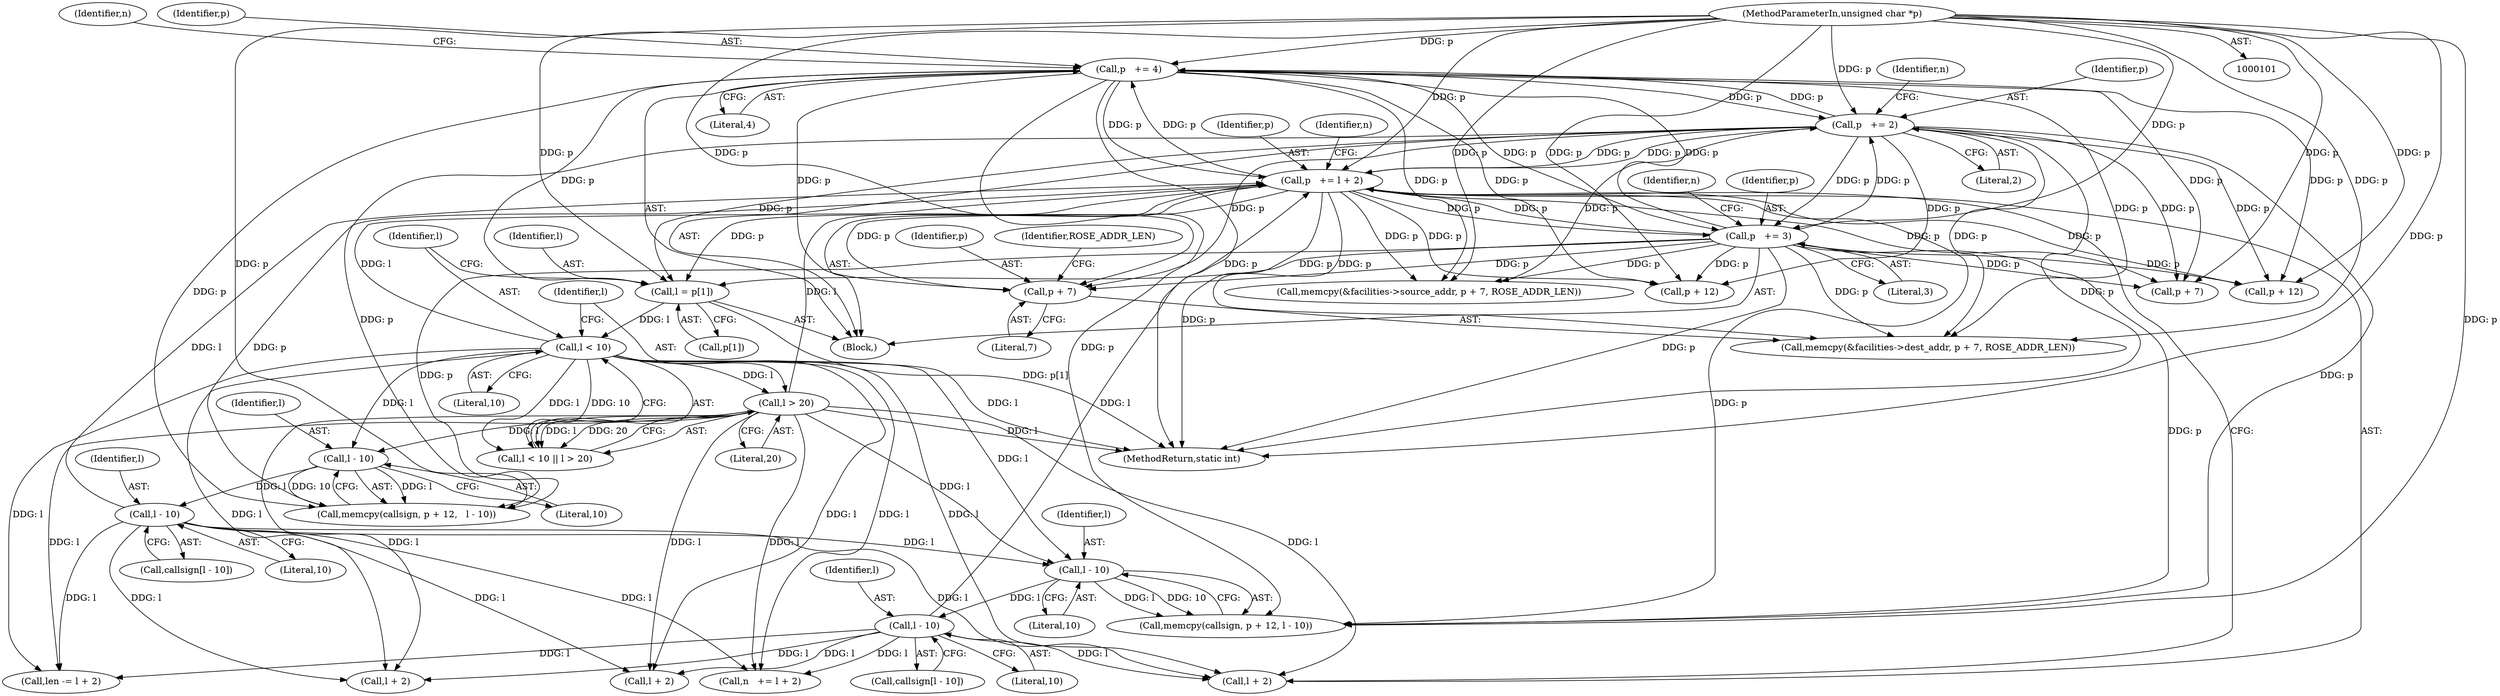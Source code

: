 digraph "0_linux_be20250c13f88375345ad99950190685eda51eb8@pointer" {
"1000217" [label="(Call,p + 7)"];
"1000143" [label="(Call,p   += 4)"];
"1000121" [label="(Call,p   += 2)"];
"1000242" [label="(Call,p   += l + 2)"];
"1000232" [label="(Call,l - 10)"];
"1000226" [label="(Call,l - 10)"];
"1000196" [label="(Call,l - 10)"];
"1000190" [label="(Call,l - 10)"];
"1000161" [label="(Call,l < 10)"];
"1000154" [label="(Call,l = p[1])"];
"1000132" [label="(Call,p   += 3)"];
"1000102" [label="(MethodParameterIn,unsigned char *p)"];
"1000164" [label="(Call,l > 20)"];
"1000147" [label="(Identifier,n)"];
"1000136" [label="(Identifier,n)"];
"1000155" [label="(Identifier,l)"];
"1000248" [label="(Identifier,n)"];
"1000197" [label="(Identifier,l)"];
"1000218" [label="(Identifier,p)"];
"1000232" [label="(Call,l - 10)"];
"1000176" [label="(Call,memcpy(&facilities->source_addr, p + 7, ROSE_ADDR_LEN))"];
"1000190" [label="(Call,l - 10)"];
"1000191" [label="(Identifier,l)"];
"1000223" [label="(Call,p + 12)"];
"1000123" [label="(Literal,2)"];
"1000145" [label="(Literal,4)"];
"1000219" [label="(Literal,7)"];
"1000233" [label="(Identifier,l)"];
"1000134" [label="(Literal,3)"];
"1000252" [label="(Call,len -= l + 2)"];
"1000161" [label="(Call,l < 10)"];
"1000164" [label="(Call,l > 20)"];
"1000192" [label="(Literal,10)"];
"1000133" [label="(Identifier,p)"];
"1000143" [label="(Call,p   += 4)"];
"1000162" [label="(Identifier,l)"];
"1000185" [label="(Call,memcpy(callsign, p + 12,   l - 10))"];
"1000244" [label="(Call,l + 2)"];
"1000243" [label="(Identifier,p)"];
"1000194" [label="(Call,callsign[l - 10])"];
"1000132" [label="(Call,p   += 3)"];
"1000125" [label="(Identifier,n)"];
"1000102" [label="(MethodParameterIn,unsigned char *p)"];
"1000242" [label="(Call,p   += l + 2)"];
"1000198" [label="(Literal,10)"];
"1000160" [label="(Call,l < 10 || l > 20)"];
"1000166" [label="(Literal,20)"];
"1000221" [label="(Call,memcpy(callsign, p + 12, l - 10))"];
"1000144" [label="(Identifier,p)"];
"1000227" [label="(Identifier,l)"];
"1000226" [label="(Call,l - 10)"];
"1000163" [label="(Literal,10)"];
"1000165" [label="(Identifier,l)"];
"1000119" [label="(Block,)"];
"1000230" [label="(Call,callsign[l - 10])"];
"1000212" [label="(Call,memcpy(&facilities->dest_addr, p + 7, ROSE_ADDR_LEN))"];
"1000254" [label="(Call,l + 2)"];
"1000228" [label="(Literal,10)"];
"1000220" [label="(Identifier,ROSE_ADDR_LEN)"];
"1000234" [label="(Literal,10)"];
"1000217" [label="(Call,p + 7)"];
"1000249" [label="(Call,l + 2)"];
"1000122" [label="(Identifier,p)"];
"1000181" [label="(Call,p + 7)"];
"1000156" [label="(Call,p[1])"];
"1000247" [label="(Call,n   += l + 2)"];
"1000121" [label="(Call,p   += 2)"];
"1000268" [label="(MethodReturn,static int)"];
"1000154" [label="(Call,l = p[1])"];
"1000187" [label="(Call,p + 12)"];
"1000196" [label="(Call,l - 10)"];
"1000217" -> "1000212"  [label="AST: "];
"1000217" -> "1000219"  [label="CFG: "];
"1000218" -> "1000217"  [label="AST: "];
"1000219" -> "1000217"  [label="AST: "];
"1000220" -> "1000217"  [label="CFG: "];
"1000143" -> "1000217"  [label="DDG: p"];
"1000121" -> "1000217"  [label="DDG: p"];
"1000242" -> "1000217"  [label="DDG: p"];
"1000132" -> "1000217"  [label="DDG: p"];
"1000102" -> "1000217"  [label="DDG: p"];
"1000143" -> "1000119"  [label="AST: "];
"1000143" -> "1000145"  [label="CFG: "];
"1000144" -> "1000143"  [label="AST: "];
"1000145" -> "1000143"  [label="AST: "];
"1000147" -> "1000143"  [label="CFG: "];
"1000143" -> "1000268"  [label="DDG: p"];
"1000143" -> "1000121"  [label="DDG: p"];
"1000143" -> "1000132"  [label="DDG: p"];
"1000121" -> "1000143"  [label="DDG: p"];
"1000242" -> "1000143"  [label="DDG: p"];
"1000132" -> "1000143"  [label="DDG: p"];
"1000102" -> "1000143"  [label="DDG: p"];
"1000143" -> "1000154"  [label="DDG: p"];
"1000143" -> "1000176"  [label="DDG: p"];
"1000143" -> "1000181"  [label="DDG: p"];
"1000143" -> "1000185"  [label="DDG: p"];
"1000143" -> "1000187"  [label="DDG: p"];
"1000143" -> "1000212"  [label="DDG: p"];
"1000143" -> "1000221"  [label="DDG: p"];
"1000143" -> "1000223"  [label="DDG: p"];
"1000143" -> "1000242"  [label="DDG: p"];
"1000121" -> "1000119"  [label="AST: "];
"1000121" -> "1000123"  [label="CFG: "];
"1000122" -> "1000121"  [label="AST: "];
"1000123" -> "1000121"  [label="AST: "];
"1000125" -> "1000121"  [label="CFG: "];
"1000121" -> "1000268"  [label="DDG: p"];
"1000242" -> "1000121"  [label="DDG: p"];
"1000132" -> "1000121"  [label="DDG: p"];
"1000102" -> "1000121"  [label="DDG: p"];
"1000121" -> "1000132"  [label="DDG: p"];
"1000121" -> "1000154"  [label="DDG: p"];
"1000121" -> "1000176"  [label="DDG: p"];
"1000121" -> "1000181"  [label="DDG: p"];
"1000121" -> "1000185"  [label="DDG: p"];
"1000121" -> "1000187"  [label="DDG: p"];
"1000121" -> "1000212"  [label="DDG: p"];
"1000121" -> "1000221"  [label="DDG: p"];
"1000121" -> "1000223"  [label="DDG: p"];
"1000121" -> "1000242"  [label="DDG: p"];
"1000242" -> "1000119"  [label="AST: "];
"1000242" -> "1000244"  [label="CFG: "];
"1000243" -> "1000242"  [label="AST: "];
"1000244" -> "1000242"  [label="AST: "];
"1000248" -> "1000242"  [label="CFG: "];
"1000242" -> "1000268"  [label="DDG: p"];
"1000242" -> "1000132"  [label="DDG: p"];
"1000242" -> "1000154"  [label="DDG: p"];
"1000242" -> "1000176"  [label="DDG: p"];
"1000242" -> "1000181"  [label="DDG: p"];
"1000242" -> "1000185"  [label="DDG: p"];
"1000242" -> "1000187"  [label="DDG: p"];
"1000242" -> "1000212"  [label="DDG: p"];
"1000242" -> "1000221"  [label="DDG: p"];
"1000242" -> "1000223"  [label="DDG: p"];
"1000232" -> "1000242"  [label="DDG: l"];
"1000196" -> "1000242"  [label="DDG: l"];
"1000161" -> "1000242"  [label="DDG: l"];
"1000164" -> "1000242"  [label="DDG: l"];
"1000132" -> "1000242"  [label="DDG: p"];
"1000102" -> "1000242"  [label="DDG: p"];
"1000232" -> "1000230"  [label="AST: "];
"1000232" -> "1000234"  [label="CFG: "];
"1000233" -> "1000232"  [label="AST: "];
"1000234" -> "1000232"  [label="AST: "];
"1000230" -> "1000232"  [label="CFG: "];
"1000226" -> "1000232"  [label="DDG: l"];
"1000232" -> "1000244"  [label="DDG: l"];
"1000232" -> "1000247"  [label="DDG: l"];
"1000232" -> "1000249"  [label="DDG: l"];
"1000232" -> "1000252"  [label="DDG: l"];
"1000232" -> "1000254"  [label="DDG: l"];
"1000226" -> "1000221"  [label="AST: "];
"1000226" -> "1000228"  [label="CFG: "];
"1000227" -> "1000226"  [label="AST: "];
"1000228" -> "1000226"  [label="AST: "];
"1000221" -> "1000226"  [label="CFG: "];
"1000226" -> "1000221"  [label="DDG: l"];
"1000226" -> "1000221"  [label="DDG: 10"];
"1000196" -> "1000226"  [label="DDG: l"];
"1000161" -> "1000226"  [label="DDG: l"];
"1000164" -> "1000226"  [label="DDG: l"];
"1000196" -> "1000194"  [label="AST: "];
"1000196" -> "1000198"  [label="CFG: "];
"1000197" -> "1000196"  [label="AST: "];
"1000198" -> "1000196"  [label="AST: "];
"1000194" -> "1000196"  [label="CFG: "];
"1000190" -> "1000196"  [label="DDG: l"];
"1000196" -> "1000244"  [label="DDG: l"];
"1000196" -> "1000247"  [label="DDG: l"];
"1000196" -> "1000249"  [label="DDG: l"];
"1000196" -> "1000252"  [label="DDG: l"];
"1000196" -> "1000254"  [label="DDG: l"];
"1000190" -> "1000185"  [label="AST: "];
"1000190" -> "1000192"  [label="CFG: "];
"1000191" -> "1000190"  [label="AST: "];
"1000192" -> "1000190"  [label="AST: "];
"1000185" -> "1000190"  [label="CFG: "];
"1000190" -> "1000185"  [label="DDG: l"];
"1000190" -> "1000185"  [label="DDG: 10"];
"1000161" -> "1000190"  [label="DDG: l"];
"1000164" -> "1000190"  [label="DDG: l"];
"1000161" -> "1000160"  [label="AST: "];
"1000161" -> "1000163"  [label="CFG: "];
"1000162" -> "1000161"  [label="AST: "];
"1000163" -> "1000161"  [label="AST: "];
"1000165" -> "1000161"  [label="CFG: "];
"1000160" -> "1000161"  [label="CFG: "];
"1000161" -> "1000268"  [label="DDG: l"];
"1000161" -> "1000160"  [label="DDG: l"];
"1000161" -> "1000160"  [label="DDG: 10"];
"1000154" -> "1000161"  [label="DDG: l"];
"1000161" -> "1000164"  [label="DDG: l"];
"1000161" -> "1000244"  [label="DDG: l"];
"1000161" -> "1000247"  [label="DDG: l"];
"1000161" -> "1000249"  [label="DDG: l"];
"1000161" -> "1000252"  [label="DDG: l"];
"1000161" -> "1000254"  [label="DDG: l"];
"1000154" -> "1000119"  [label="AST: "];
"1000154" -> "1000156"  [label="CFG: "];
"1000155" -> "1000154"  [label="AST: "];
"1000156" -> "1000154"  [label="AST: "];
"1000162" -> "1000154"  [label="CFG: "];
"1000154" -> "1000268"  [label="DDG: p[1]"];
"1000132" -> "1000154"  [label="DDG: p"];
"1000102" -> "1000154"  [label="DDG: p"];
"1000132" -> "1000119"  [label="AST: "];
"1000132" -> "1000134"  [label="CFG: "];
"1000133" -> "1000132"  [label="AST: "];
"1000134" -> "1000132"  [label="AST: "];
"1000136" -> "1000132"  [label="CFG: "];
"1000132" -> "1000268"  [label="DDG: p"];
"1000102" -> "1000132"  [label="DDG: p"];
"1000132" -> "1000176"  [label="DDG: p"];
"1000132" -> "1000181"  [label="DDG: p"];
"1000132" -> "1000185"  [label="DDG: p"];
"1000132" -> "1000187"  [label="DDG: p"];
"1000132" -> "1000212"  [label="DDG: p"];
"1000132" -> "1000221"  [label="DDG: p"];
"1000132" -> "1000223"  [label="DDG: p"];
"1000102" -> "1000101"  [label="AST: "];
"1000102" -> "1000268"  [label="DDG: p"];
"1000102" -> "1000176"  [label="DDG: p"];
"1000102" -> "1000181"  [label="DDG: p"];
"1000102" -> "1000185"  [label="DDG: p"];
"1000102" -> "1000187"  [label="DDG: p"];
"1000102" -> "1000212"  [label="DDG: p"];
"1000102" -> "1000221"  [label="DDG: p"];
"1000102" -> "1000223"  [label="DDG: p"];
"1000164" -> "1000160"  [label="AST: "];
"1000164" -> "1000166"  [label="CFG: "];
"1000165" -> "1000164"  [label="AST: "];
"1000166" -> "1000164"  [label="AST: "];
"1000160" -> "1000164"  [label="CFG: "];
"1000164" -> "1000268"  [label="DDG: l"];
"1000164" -> "1000160"  [label="DDG: l"];
"1000164" -> "1000160"  [label="DDG: 20"];
"1000164" -> "1000244"  [label="DDG: l"];
"1000164" -> "1000247"  [label="DDG: l"];
"1000164" -> "1000249"  [label="DDG: l"];
"1000164" -> "1000252"  [label="DDG: l"];
"1000164" -> "1000254"  [label="DDG: l"];
}
